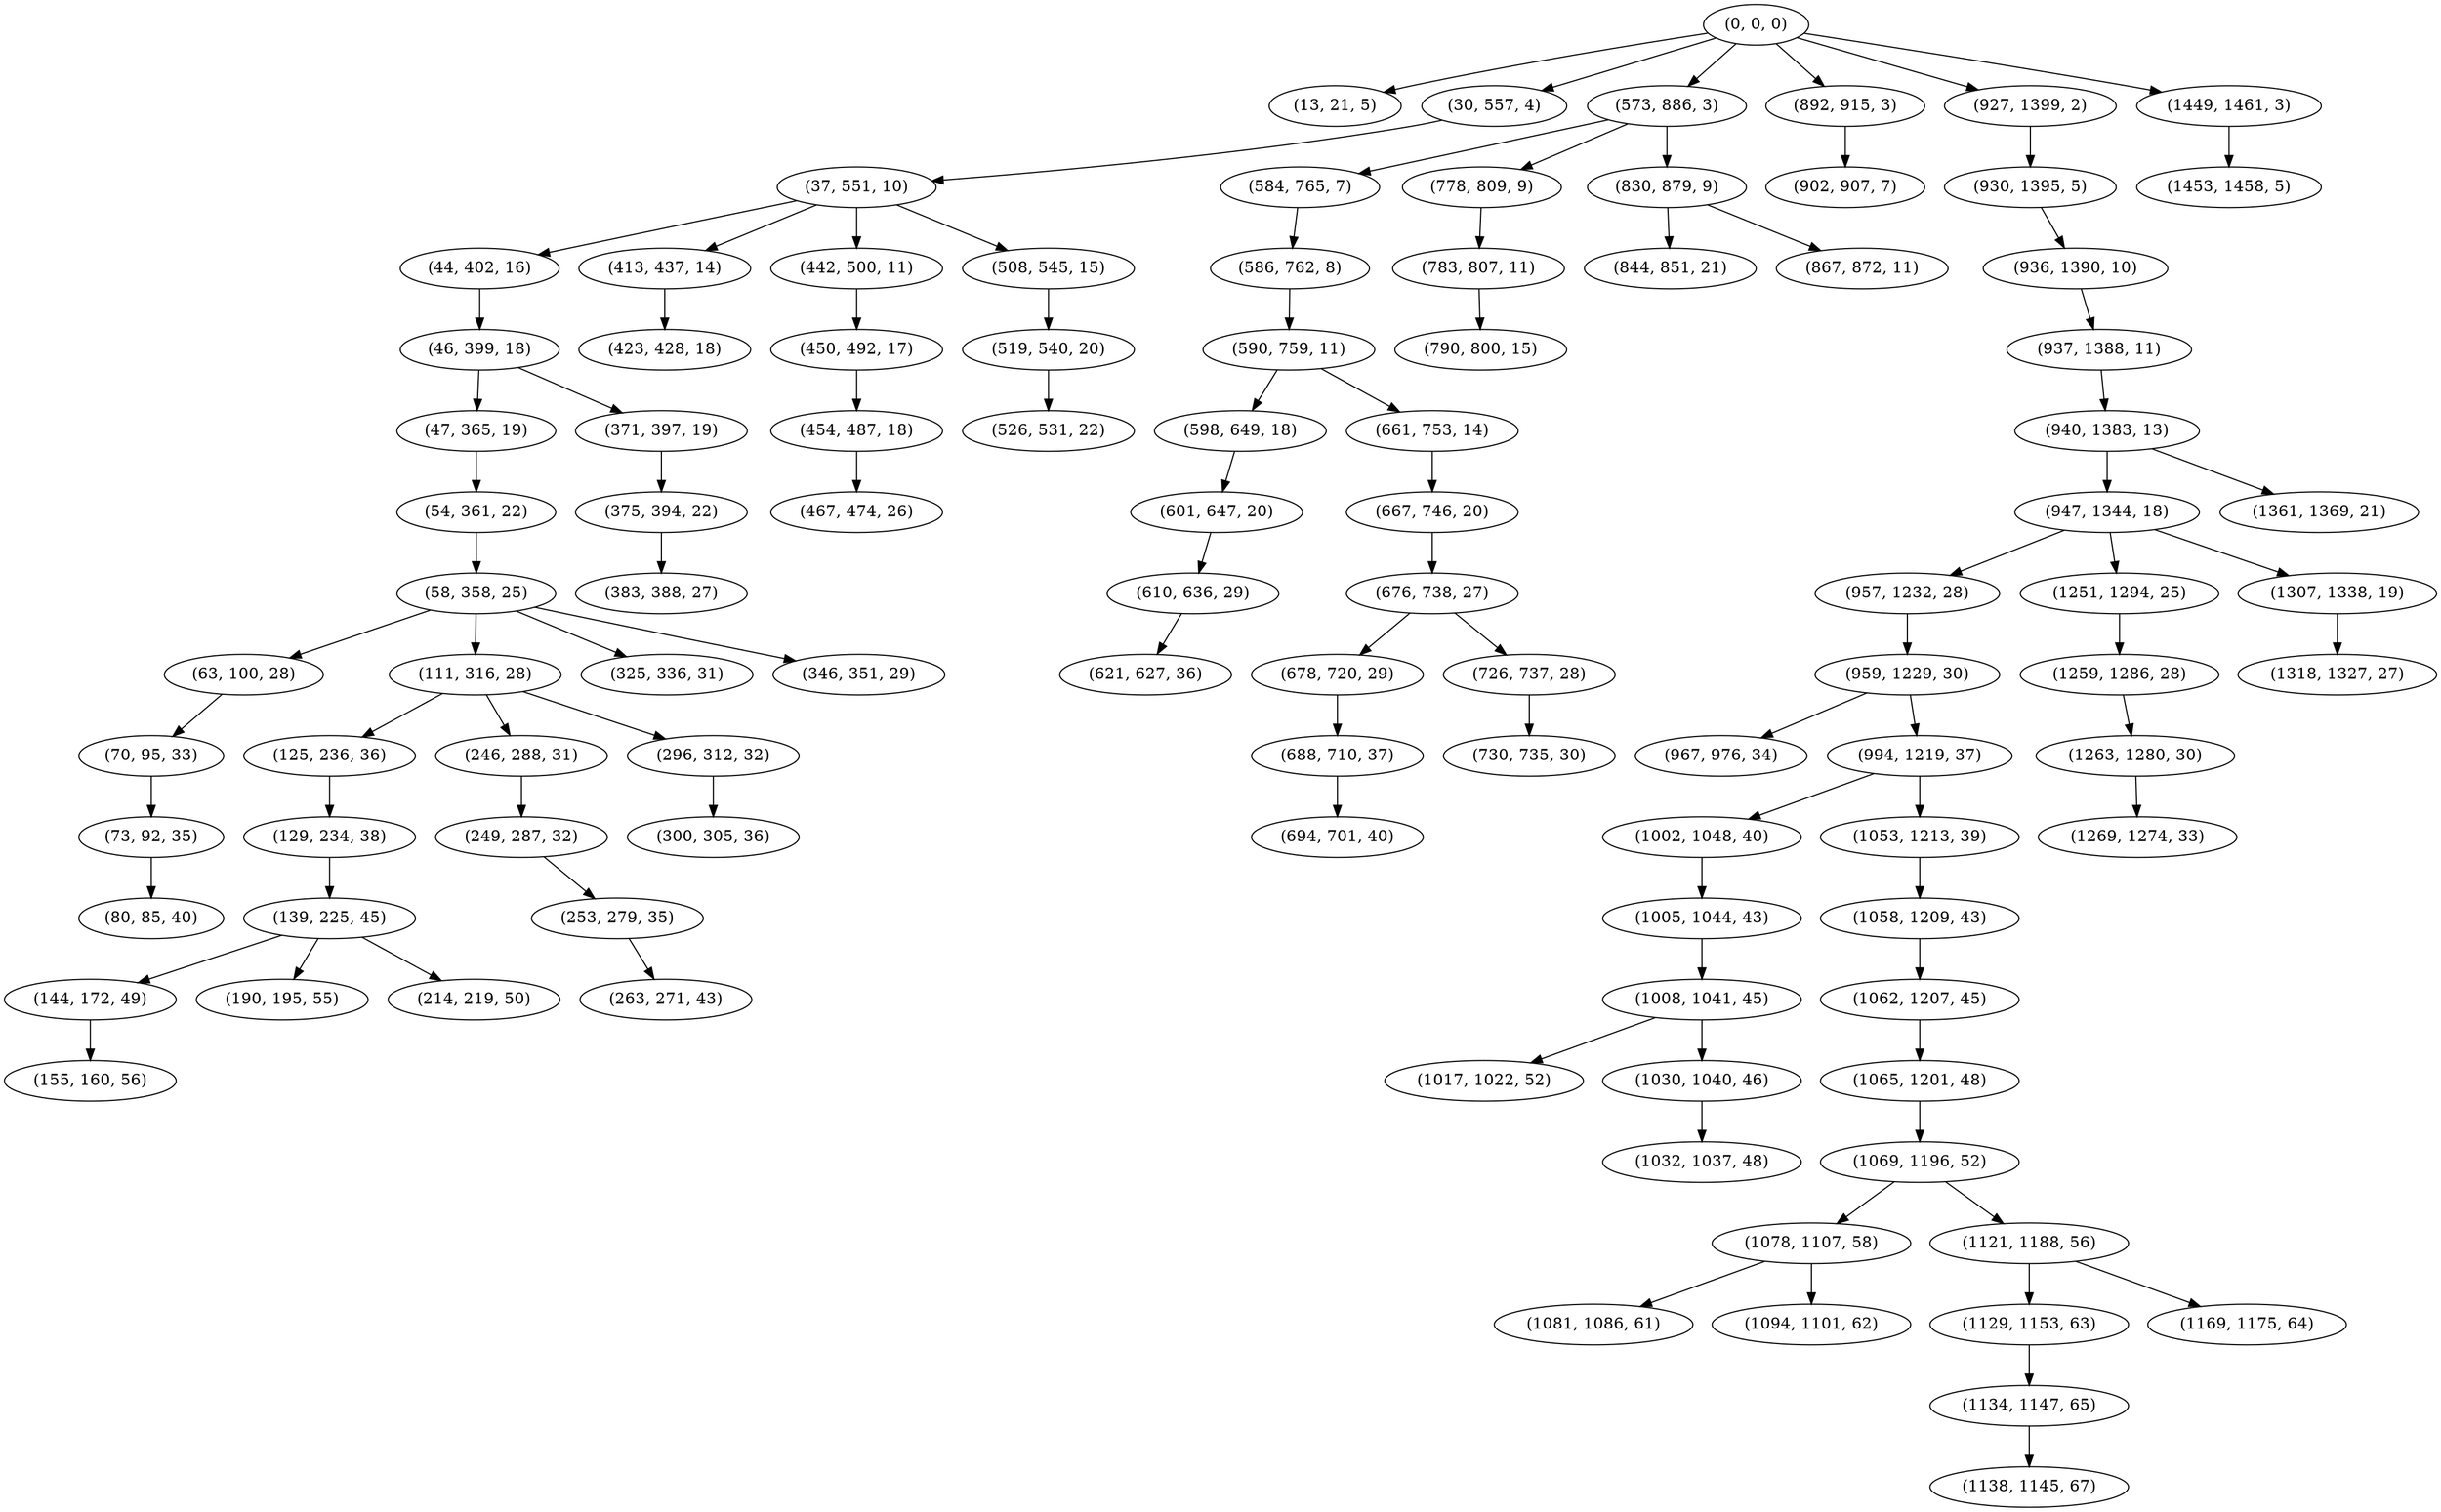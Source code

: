 digraph tree {
    "(0, 0, 0)";
    "(13, 21, 5)";
    "(30, 557, 4)";
    "(37, 551, 10)";
    "(44, 402, 16)";
    "(46, 399, 18)";
    "(47, 365, 19)";
    "(54, 361, 22)";
    "(58, 358, 25)";
    "(63, 100, 28)";
    "(70, 95, 33)";
    "(73, 92, 35)";
    "(80, 85, 40)";
    "(111, 316, 28)";
    "(125, 236, 36)";
    "(129, 234, 38)";
    "(139, 225, 45)";
    "(144, 172, 49)";
    "(155, 160, 56)";
    "(190, 195, 55)";
    "(214, 219, 50)";
    "(246, 288, 31)";
    "(249, 287, 32)";
    "(253, 279, 35)";
    "(263, 271, 43)";
    "(296, 312, 32)";
    "(300, 305, 36)";
    "(325, 336, 31)";
    "(346, 351, 29)";
    "(371, 397, 19)";
    "(375, 394, 22)";
    "(383, 388, 27)";
    "(413, 437, 14)";
    "(423, 428, 18)";
    "(442, 500, 11)";
    "(450, 492, 17)";
    "(454, 487, 18)";
    "(467, 474, 26)";
    "(508, 545, 15)";
    "(519, 540, 20)";
    "(526, 531, 22)";
    "(573, 886, 3)";
    "(584, 765, 7)";
    "(586, 762, 8)";
    "(590, 759, 11)";
    "(598, 649, 18)";
    "(601, 647, 20)";
    "(610, 636, 29)";
    "(621, 627, 36)";
    "(661, 753, 14)";
    "(667, 746, 20)";
    "(676, 738, 27)";
    "(678, 720, 29)";
    "(688, 710, 37)";
    "(694, 701, 40)";
    "(726, 737, 28)";
    "(730, 735, 30)";
    "(778, 809, 9)";
    "(783, 807, 11)";
    "(790, 800, 15)";
    "(830, 879, 9)";
    "(844, 851, 21)";
    "(867, 872, 11)";
    "(892, 915, 3)";
    "(902, 907, 7)";
    "(927, 1399, 2)";
    "(930, 1395, 5)";
    "(936, 1390, 10)";
    "(937, 1388, 11)";
    "(940, 1383, 13)";
    "(947, 1344, 18)";
    "(957, 1232, 28)";
    "(959, 1229, 30)";
    "(967, 976, 34)";
    "(994, 1219, 37)";
    "(1002, 1048, 40)";
    "(1005, 1044, 43)";
    "(1008, 1041, 45)";
    "(1017, 1022, 52)";
    "(1030, 1040, 46)";
    "(1032, 1037, 48)";
    "(1053, 1213, 39)";
    "(1058, 1209, 43)";
    "(1062, 1207, 45)";
    "(1065, 1201, 48)";
    "(1069, 1196, 52)";
    "(1078, 1107, 58)";
    "(1081, 1086, 61)";
    "(1094, 1101, 62)";
    "(1121, 1188, 56)";
    "(1129, 1153, 63)";
    "(1134, 1147, 65)";
    "(1138, 1145, 67)";
    "(1169, 1175, 64)";
    "(1251, 1294, 25)";
    "(1259, 1286, 28)";
    "(1263, 1280, 30)";
    "(1269, 1274, 33)";
    "(1307, 1338, 19)";
    "(1318, 1327, 27)";
    "(1361, 1369, 21)";
    "(1449, 1461, 3)";
    "(1453, 1458, 5)";
    "(0, 0, 0)" -> "(13, 21, 5)";
    "(0, 0, 0)" -> "(30, 557, 4)";
    "(0, 0, 0)" -> "(573, 886, 3)";
    "(0, 0, 0)" -> "(892, 915, 3)";
    "(0, 0, 0)" -> "(927, 1399, 2)";
    "(0, 0, 0)" -> "(1449, 1461, 3)";
    "(30, 557, 4)" -> "(37, 551, 10)";
    "(37, 551, 10)" -> "(44, 402, 16)";
    "(37, 551, 10)" -> "(413, 437, 14)";
    "(37, 551, 10)" -> "(442, 500, 11)";
    "(37, 551, 10)" -> "(508, 545, 15)";
    "(44, 402, 16)" -> "(46, 399, 18)";
    "(46, 399, 18)" -> "(47, 365, 19)";
    "(46, 399, 18)" -> "(371, 397, 19)";
    "(47, 365, 19)" -> "(54, 361, 22)";
    "(54, 361, 22)" -> "(58, 358, 25)";
    "(58, 358, 25)" -> "(63, 100, 28)";
    "(58, 358, 25)" -> "(111, 316, 28)";
    "(58, 358, 25)" -> "(325, 336, 31)";
    "(58, 358, 25)" -> "(346, 351, 29)";
    "(63, 100, 28)" -> "(70, 95, 33)";
    "(70, 95, 33)" -> "(73, 92, 35)";
    "(73, 92, 35)" -> "(80, 85, 40)";
    "(111, 316, 28)" -> "(125, 236, 36)";
    "(111, 316, 28)" -> "(246, 288, 31)";
    "(111, 316, 28)" -> "(296, 312, 32)";
    "(125, 236, 36)" -> "(129, 234, 38)";
    "(129, 234, 38)" -> "(139, 225, 45)";
    "(139, 225, 45)" -> "(144, 172, 49)";
    "(139, 225, 45)" -> "(190, 195, 55)";
    "(139, 225, 45)" -> "(214, 219, 50)";
    "(144, 172, 49)" -> "(155, 160, 56)";
    "(246, 288, 31)" -> "(249, 287, 32)";
    "(249, 287, 32)" -> "(253, 279, 35)";
    "(253, 279, 35)" -> "(263, 271, 43)";
    "(296, 312, 32)" -> "(300, 305, 36)";
    "(371, 397, 19)" -> "(375, 394, 22)";
    "(375, 394, 22)" -> "(383, 388, 27)";
    "(413, 437, 14)" -> "(423, 428, 18)";
    "(442, 500, 11)" -> "(450, 492, 17)";
    "(450, 492, 17)" -> "(454, 487, 18)";
    "(454, 487, 18)" -> "(467, 474, 26)";
    "(508, 545, 15)" -> "(519, 540, 20)";
    "(519, 540, 20)" -> "(526, 531, 22)";
    "(573, 886, 3)" -> "(584, 765, 7)";
    "(573, 886, 3)" -> "(778, 809, 9)";
    "(573, 886, 3)" -> "(830, 879, 9)";
    "(584, 765, 7)" -> "(586, 762, 8)";
    "(586, 762, 8)" -> "(590, 759, 11)";
    "(590, 759, 11)" -> "(598, 649, 18)";
    "(590, 759, 11)" -> "(661, 753, 14)";
    "(598, 649, 18)" -> "(601, 647, 20)";
    "(601, 647, 20)" -> "(610, 636, 29)";
    "(610, 636, 29)" -> "(621, 627, 36)";
    "(661, 753, 14)" -> "(667, 746, 20)";
    "(667, 746, 20)" -> "(676, 738, 27)";
    "(676, 738, 27)" -> "(678, 720, 29)";
    "(676, 738, 27)" -> "(726, 737, 28)";
    "(678, 720, 29)" -> "(688, 710, 37)";
    "(688, 710, 37)" -> "(694, 701, 40)";
    "(726, 737, 28)" -> "(730, 735, 30)";
    "(778, 809, 9)" -> "(783, 807, 11)";
    "(783, 807, 11)" -> "(790, 800, 15)";
    "(830, 879, 9)" -> "(844, 851, 21)";
    "(830, 879, 9)" -> "(867, 872, 11)";
    "(892, 915, 3)" -> "(902, 907, 7)";
    "(927, 1399, 2)" -> "(930, 1395, 5)";
    "(930, 1395, 5)" -> "(936, 1390, 10)";
    "(936, 1390, 10)" -> "(937, 1388, 11)";
    "(937, 1388, 11)" -> "(940, 1383, 13)";
    "(940, 1383, 13)" -> "(947, 1344, 18)";
    "(940, 1383, 13)" -> "(1361, 1369, 21)";
    "(947, 1344, 18)" -> "(957, 1232, 28)";
    "(947, 1344, 18)" -> "(1251, 1294, 25)";
    "(947, 1344, 18)" -> "(1307, 1338, 19)";
    "(957, 1232, 28)" -> "(959, 1229, 30)";
    "(959, 1229, 30)" -> "(967, 976, 34)";
    "(959, 1229, 30)" -> "(994, 1219, 37)";
    "(994, 1219, 37)" -> "(1002, 1048, 40)";
    "(994, 1219, 37)" -> "(1053, 1213, 39)";
    "(1002, 1048, 40)" -> "(1005, 1044, 43)";
    "(1005, 1044, 43)" -> "(1008, 1041, 45)";
    "(1008, 1041, 45)" -> "(1017, 1022, 52)";
    "(1008, 1041, 45)" -> "(1030, 1040, 46)";
    "(1030, 1040, 46)" -> "(1032, 1037, 48)";
    "(1053, 1213, 39)" -> "(1058, 1209, 43)";
    "(1058, 1209, 43)" -> "(1062, 1207, 45)";
    "(1062, 1207, 45)" -> "(1065, 1201, 48)";
    "(1065, 1201, 48)" -> "(1069, 1196, 52)";
    "(1069, 1196, 52)" -> "(1078, 1107, 58)";
    "(1069, 1196, 52)" -> "(1121, 1188, 56)";
    "(1078, 1107, 58)" -> "(1081, 1086, 61)";
    "(1078, 1107, 58)" -> "(1094, 1101, 62)";
    "(1121, 1188, 56)" -> "(1129, 1153, 63)";
    "(1121, 1188, 56)" -> "(1169, 1175, 64)";
    "(1129, 1153, 63)" -> "(1134, 1147, 65)";
    "(1134, 1147, 65)" -> "(1138, 1145, 67)";
    "(1251, 1294, 25)" -> "(1259, 1286, 28)";
    "(1259, 1286, 28)" -> "(1263, 1280, 30)";
    "(1263, 1280, 30)" -> "(1269, 1274, 33)";
    "(1307, 1338, 19)" -> "(1318, 1327, 27)";
    "(1449, 1461, 3)" -> "(1453, 1458, 5)";
}
